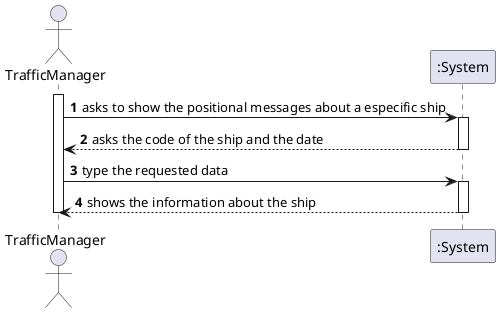 @startuml
'https://plantuml.com/sequence-diagram

autonumber


actor "TrafficManager" as TM
participant ":System" as S
activate TM

TM -> S: asks to show the positional messages about a especific ship

activate S
S --> TM: asks the code of the ship and the date
deactivate S

TM -> S: type the requested data

activate S
S --> TM: shows the information about the ship
deactivate S

deactivate S
deactivate TM
@enduml